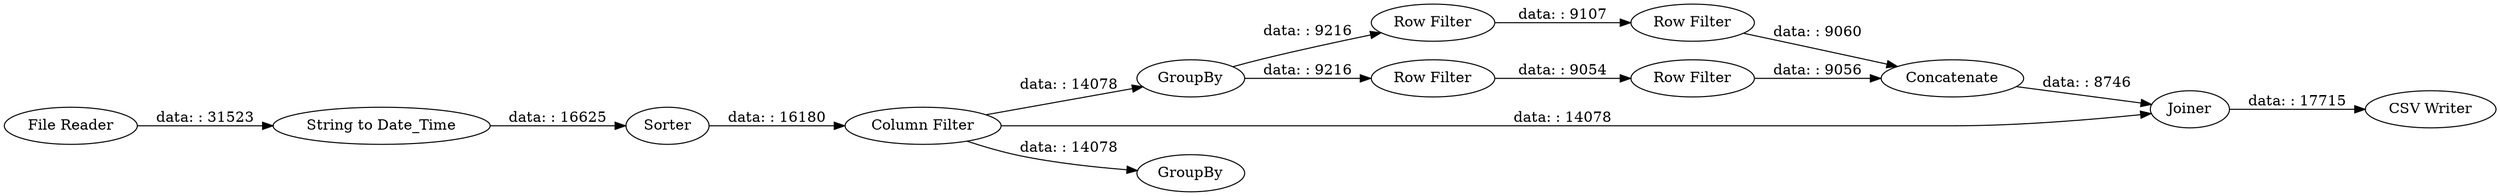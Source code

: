 digraph {
	"-4443521008569779337_32" [label="String to Date_Time"]
	"-4443521008569779337_31" [label="CSV Writer"]
	"-4443521008569779337_27" [label="Row Filter"]
	"-4443521008569779337_21" [label=GroupBy]
	"-4443521008569779337_25" [label=Joiner]
	"-4443521008569779337_30" [label=Concatenate]
	"-4443521008569779337_4" [label="Column Filter"]
	"-4443521008569779337_28" [label="Row Filter"]
	"-4443521008569779337_3" [label="File Reader"]
	"-4443521008569779337_24" [label=Sorter]
	"-4443521008569779337_26" [label="Row Filter"]
	"-4443521008569779337_29" [label="Row Filter"]
	"-4443521008569779337_22" [label=GroupBy]
	"-4443521008569779337_4" -> "-4443521008569779337_21" [label="data: : 14078"]
	"-4443521008569779337_4" -> "-4443521008569779337_22" [label="data: : 14078"]
	"-4443521008569779337_21" -> "-4443521008569779337_29" [label="data: : 9216"]
	"-4443521008569779337_3" -> "-4443521008569779337_32" [label="data: : 31523"]
	"-4443521008569779337_27" -> "-4443521008569779337_30" [label="data: : 9056"]
	"-4443521008569779337_29" -> "-4443521008569779337_27" [label="data: : 9054"]
	"-4443521008569779337_26" -> "-4443521008569779337_30" [label="data: : 9060"]
	"-4443521008569779337_30" -> "-4443521008569779337_25" [label="data: : 8746"]
	"-4443521008569779337_32" -> "-4443521008569779337_24" [label="data: : 16625"]
	"-4443521008569779337_25" -> "-4443521008569779337_31" [label="data: : 17715"]
	"-4443521008569779337_21" -> "-4443521008569779337_28" [label="data: : 9216"]
	"-4443521008569779337_4" -> "-4443521008569779337_25" [label="data: : 14078"]
	"-4443521008569779337_24" -> "-4443521008569779337_4" [label="data: : 16180"]
	"-4443521008569779337_28" -> "-4443521008569779337_26" [label="data: : 9107"]
	rankdir=LR
}

